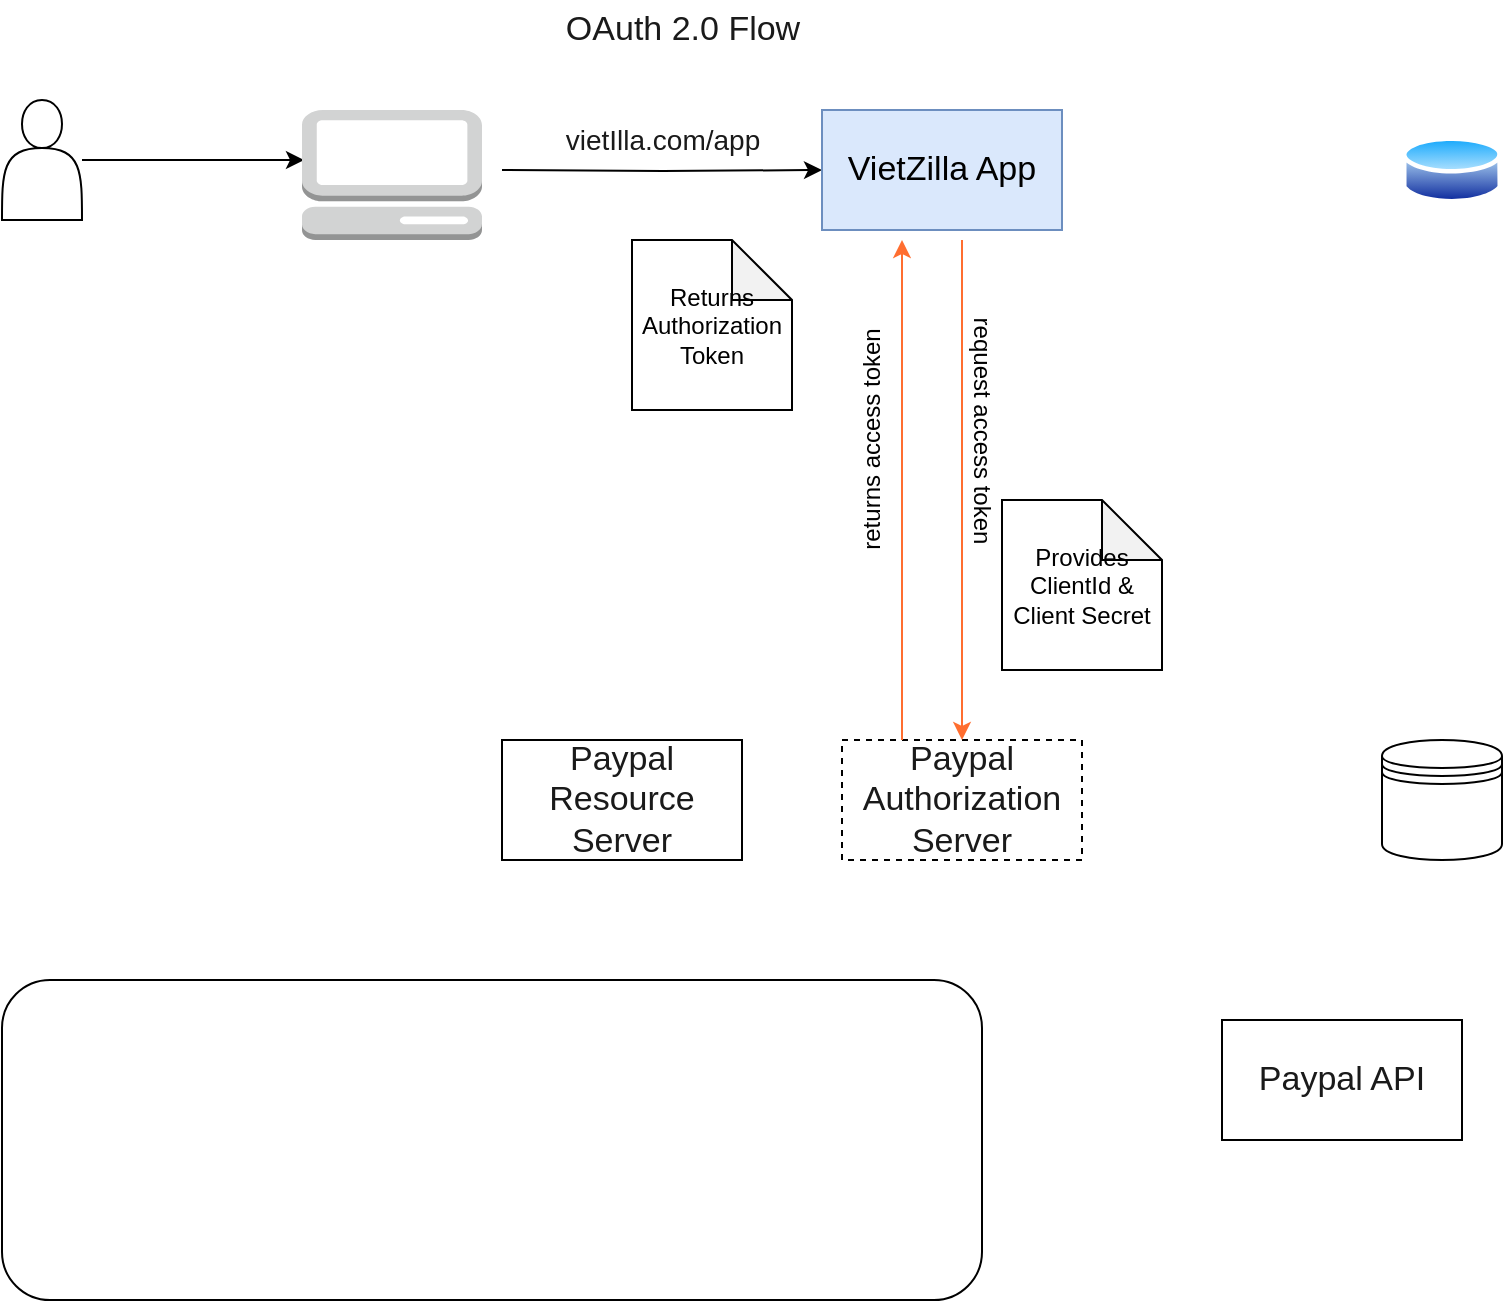 <mxfile version="20.2.2" type="github">
  <diagram id="HsSSpAIMPU6miMTCkn_X" name="Page-1">
    <mxGraphModel dx="1388" dy="808" grid="1" gridSize="10" guides="1" tooltips="1" connect="1" arrows="1" fold="1" page="1" pageScale="1" pageWidth="850" pageHeight="1100" math="0" shadow="0">
      <root>
        <mxCell id="0" />
        <mxCell id="1" parent="0" />
        <mxCell id="iGsSyt_LQ1O5PGhA33Kj-2" value="&lt;font color=&quot;#1a1a1a&quot; style=&quot;font-size: 17px;&quot;&gt;OAuth 2.0 Flow&lt;/font&gt;" style="text;html=1;align=center;verticalAlign=middle;resizable=0;points=[];autosize=1;strokeColor=none;fillColor=none;" parent="1" vertex="1">
          <mxGeometry x="340" y="80" width="140" height="30" as="geometry" />
        </mxCell>
        <mxCell id="iGsSyt_LQ1O5PGhA33Kj-4" value="Paypal Authorization&lt;br&gt;Server" style="whiteSpace=wrap;html=1;fontSize=17;fontColor=#1A1A1A;dashed=1;" parent="1" vertex="1">
          <mxGeometry x="490" y="450" width="120" height="60" as="geometry" />
        </mxCell>
        <mxCell id="iGsSyt_LQ1O5PGhA33Kj-10" style="edgeStyle=orthogonalEdgeStyle;rounded=0;orthogonalLoop=1;jettySize=auto;html=1;fontSize=17;fontColor=#1A1A1A;" parent="1" source="iGsSyt_LQ1O5PGhA33Kj-6" edge="1">
          <mxGeometry relative="1" as="geometry">
            <mxPoint x="221" y="160" as="targetPoint" />
            <Array as="points">
              <mxPoint x="200" y="160" />
              <mxPoint x="200" y="160" />
            </Array>
          </mxGeometry>
        </mxCell>
        <mxCell id="iGsSyt_LQ1O5PGhA33Kj-6" value="" style="shape=actor;whiteSpace=wrap;html=1;fontSize=17;fontColor=#1A1A1A;" parent="1" vertex="1">
          <mxGeometry x="70" y="130" width="40" height="60" as="geometry" />
        </mxCell>
        <mxCell id="iGsSyt_LQ1O5PGhA33Kj-23" style="edgeStyle=orthogonalEdgeStyle;rounded=0;orthogonalLoop=1;jettySize=auto;html=1;fontSize=14;fontColor=#1A1A1A;" parent="1" target="iGsSyt_LQ1O5PGhA33Kj-22" edge="1">
          <mxGeometry relative="1" as="geometry">
            <mxPoint x="320" y="165" as="sourcePoint" />
          </mxGeometry>
        </mxCell>
        <mxCell id="iGsSyt_LQ1O5PGhA33Kj-22" value="VietZilla App" style="rounded=0;whiteSpace=wrap;html=1;fontSize=17;fillColor=#dae8fc;strokeColor=#6c8ebf;" parent="1" vertex="1">
          <mxGeometry x="480" y="135" width="120" height="60" as="geometry" />
        </mxCell>
        <mxCell id="iGsSyt_LQ1O5PGhA33Kj-25" value="&lt;span style=&quot;&quot;&gt;vietIlla.com/app&lt;/span&gt;" style="text;html=1;align=center;verticalAlign=middle;resizable=0;points=[];autosize=1;strokeColor=none;fillColor=none;fontSize=14;fontColor=#1A1A1A;" parent="1" vertex="1">
          <mxGeometry x="340" y="135" width="120" height="30" as="geometry" />
        </mxCell>
        <mxCell id="iGsSyt_LQ1O5PGhA33Kj-29" value="" style="rounded=1;whiteSpace=wrap;html=1;fontSize=14;fontColor=#1A1A1A;fillColor=none;gradientColor=#ffffff;glass=0;" parent="1" vertex="1">
          <mxGeometry x="70" y="570" width="490" height="160" as="geometry" />
        </mxCell>
        <mxCell id="vmqhQKorAQydmtORhxEq-2" value="" style="aspect=fixed;perimeter=ellipsePerimeter;html=1;align=center;shadow=0;dashed=0;spacingTop=3;image;image=img/lib/active_directory/database.svg;rounded=1;glass=0;fillColor=none;" vertex="1" parent="1">
          <mxGeometry x="770" y="146.5" width="50" height="37" as="geometry" />
        </mxCell>
        <mxCell id="vmqhQKorAQydmtORhxEq-3" value="" style="shape=datastore;whiteSpace=wrap;html=1;rounded=1;glass=0;fillColor=none;" vertex="1" parent="1">
          <mxGeometry x="760" y="450" width="60" height="60" as="geometry" />
        </mxCell>
        <mxCell id="vmqhQKorAQydmtORhxEq-5" value="" style="outlineConnect=0;dashed=0;verticalLabelPosition=bottom;verticalAlign=top;align=center;html=1;shape=mxgraph.aws3.management_console;fillColor=#D2D3D3;gradientColor=none;rounded=1;glass=0;" vertex="1" parent="1">
          <mxGeometry x="220" y="135" width="90" height="65" as="geometry" />
        </mxCell>
        <mxCell id="vmqhQKorAQydmtORhxEq-14" value="Paypal API" style="whiteSpace=wrap;html=1;fontSize=17;fontColor=#1A1A1A;" vertex="1" parent="1">
          <mxGeometry x="680" y="590" width="120" height="60" as="geometry" />
        </mxCell>
        <mxCell id="vmqhQKorAQydmtORhxEq-16" value="Provides ClientId &amp;amp;&lt;br&gt;Client Secret" style="shape=note;whiteSpace=wrap;html=1;backgroundOutline=1;darkOpacity=0.05;rounded=1;glass=0;fillColor=none;" vertex="1" parent="1">
          <mxGeometry x="570" y="330" width="80" height="85" as="geometry" />
        </mxCell>
        <mxCell id="vmqhQKorAQydmtORhxEq-17" value="Paypal Resource&lt;br&gt;Server" style="whiteSpace=wrap;html=1;fontSize=17;fontColor=#1A1A1A;" vertex="1" parent="1">
          <mxGeometry x="320" y="450" width="120" height="60" as="geometry" />
        </mxCell>
        <mxCell id="vmqhQKorAQydmtORhxEq-20" value="Returns Authorization Token&lt;br&gt;" style="shape=note;whiteSpace=wrap;html=1;backgroundOutline=1;darkOpacity=0.05;rounded=1;glass=0;fillColor=none;" vertex="1" parent="1">
          <mxGeometry x="385" y="200" width="80" height="85" as="geometry" />
        </mxCell>
        <mxCell id="vmqhQKorAQydmtORhxEq-21" value="" style="endArrow=classic;html=1;rounded=0;strokeColor=#FF6E30;entryX=0.5;entryY=0;entryDx=0;entryDy=0;" edge="1" parent="1" target="iGsSyt_LQ1O5PGhA33Kj-4">
          <mxGeometry width="50" height="50" relative="1" as="geometry">
            <mxPoint x="550" y="200" as="sourcePoint" />
            <mxPoint x="400" y="350" as="targetPoint" />
          </mxGeometry>
        </mxCell>
        <mxCell id="vmqhQKorAQydmtORhxEq-22" value="request access token&lt;br&gt;" style="text;html=1;align=center;verticalAlign=middle;resizable=0;points=[];autosize=1;strokeColor=none;fillColor=none;rotation=90;" vertex="1" parent="1">
          <mxGeometry x="490" y="280" width="140" height="30" as="geometry" />
        </mxCell>
        <mxCell id="vmqhQKorAQydmtORhxEq-24" value="" style="endArrow=classic;html=1;rounded=0;strokeColor=#FF6E30;" edge="1" parent="1">
          <mxGeometry width="50" height="50" relative="1" as="geometry">
            <mxPoint x="520" y="450" as="sourcePoint" />
            <mxPoint x="520" y="200" as="targetPoint" />
            <Array as="points">
              <mxPoint x="520" y="450" />
            </Array>
          </mxGeometry>
        </mxCell>
        <mxCell id="vmqhQKorAQydmtORhxEq-25" value="returns access token&lt;br&gt;" style="text;html=1;align=center;verticalAlign=middle;resizable=0;points=[];autosize=1;strokeColor=none;fillColor=none;rotation=-90;" vertex="1" parent="1">
          <mxGeometry x="440" y="285" width="130" height="30" as="geometry" />
        </mxCell>
      </root>
    </mxGraphModel>
  </diagram>
</mxfile>
